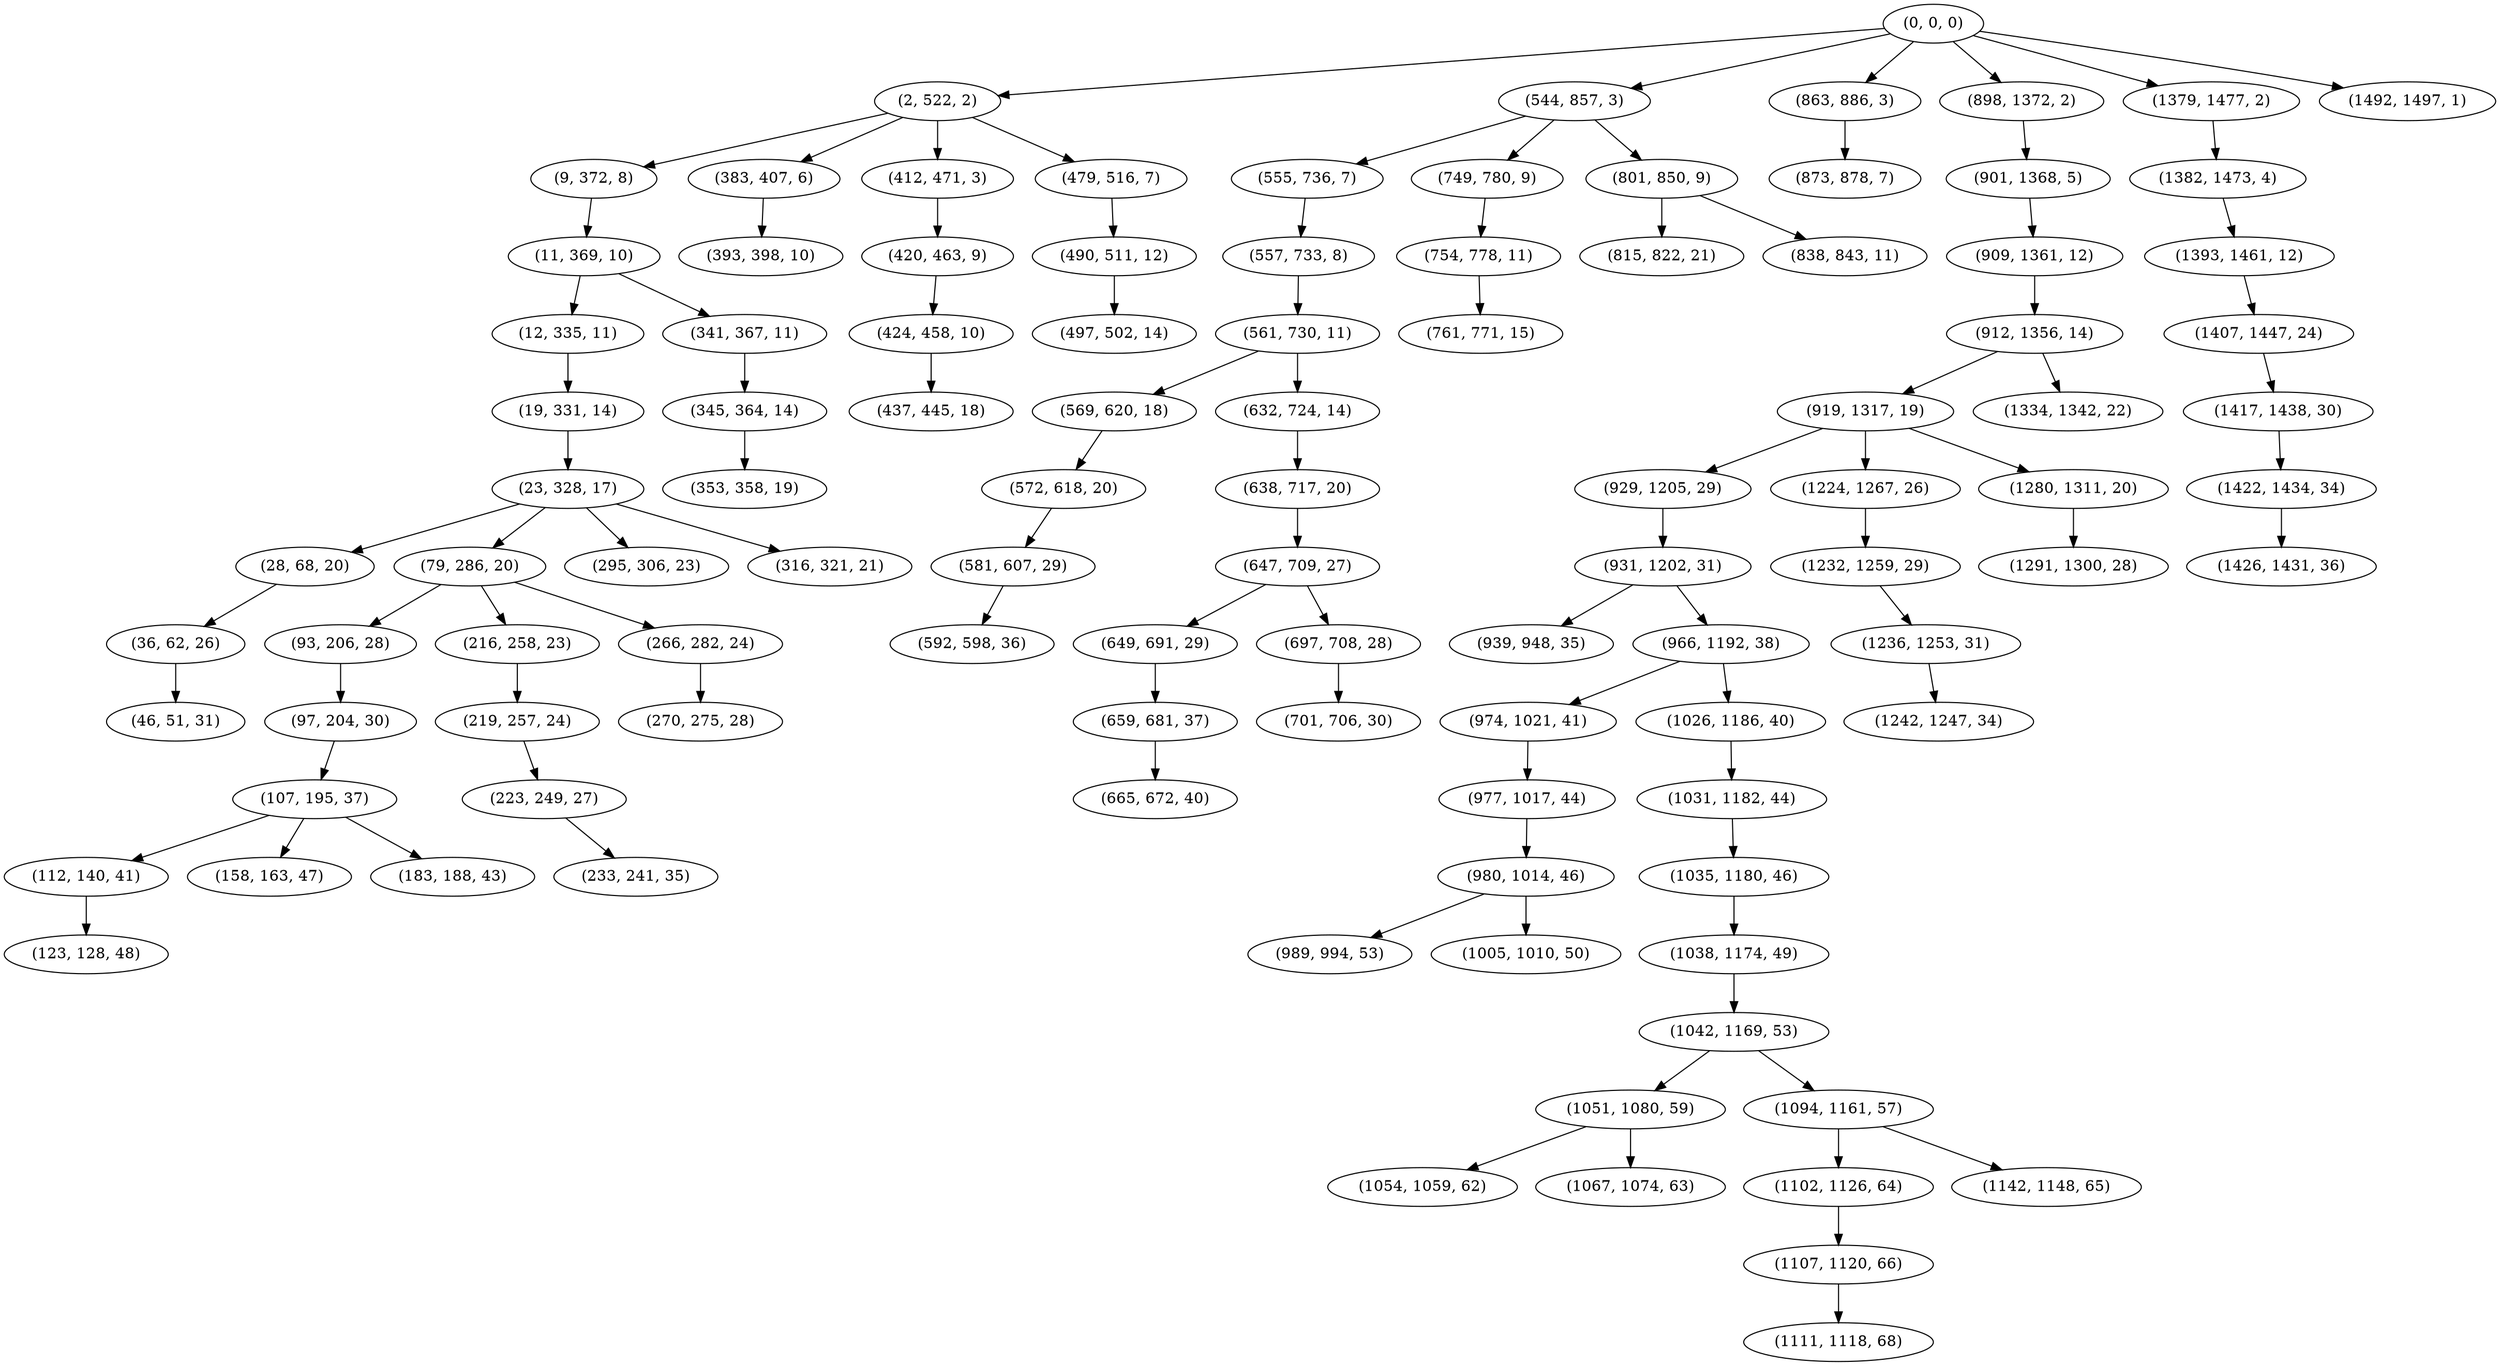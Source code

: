 digraph tree {
    "(0, 0, 0)";
    "(2, 522, 2)";
    "(9, 372, 8)";
    "(11, 369, 10)";
    "(12, 335, 11)";
    "(19, 331, 14)";
    "(23, 328, 17)";
    "(28, 68, 20)";
    "(36, 62, 26)";
    "(46, 51, 31)";
    "(79, 286, 20)";
    "(93, 206, 28)";
    "(97, 204, 30)";
    "(107, 195, 37)";
    "(112, 140, 41)";
    "(123, 128, 48)";
    "(158, 163, 47)";
    "(183, 188, 43)";
    "(216, 258, 23)";
    "(219, 257, 24)";
    "(223, 249, 27)";
    "(233, 241, 35)";
    "(266, 282, 24)";
    "(270, 275, 28)";
    "(295, 306, 23)";
    "(316, 321, 21)";
    "(341, 367, 11)";
    "(345, 364, 14)";
    "(353, 358, 19)";
    "(383, 407, 6)";
    "(393, 398, 10)";
    "(412, 471, 3)";
    "(420, 463, 9)";
    "(424, 458, 10)";
    "(437, 445, 18)";
    "(479, 516, 7)";
    "(490, 511, 12)";
    "(497, 502, 14)";
    "(544, 857, 3)";
    "(555, 736, 7)";
    "(557, 733, 8)";
    "(561, 730, 11)";
    "(569, 620, 18)";
    "(572, 618, 20)";
    "(581, 607, 29)";
    "(592, 598, 36)";
    "(632, 724, 14)";
    "(638, 717, 20)";
    "(647, 709, 27)";
    "(649, 691, 29)";
    "(659, 681, 37)";
    "(665, 672, 40)";
    "(697, 708, 28)";
    "(701, 706, 30)";
    "(749, 780, 9)";
    "(754, 778, 11)";
    "(761, 771, 15)";
    "(801, 850, 9)";
    "(815, 822, 21)";
    "(838, 843, 11)";
    "(863, 886, 3)";
    "(873, 878, 7)";
    "(898, 1372, 2)";
    "(901, 1368, 5)";
    "(909, 1361, 12)";
    "(912, 1356, 14)";
    "(919, 1317, 19)";
    "(929, 1205, 29)";
    "(931, 1202, 31)";
    "(939, 948, 35)";
    "(966, 1192, 38)";
    "(974, 1021, 41)";
    "(977, 1017, 44)";
    "(980, 1014, 46)";
    "(989, 994, 53)";
    "(1005, 1010, 50)";
    "(1026, 1186, 40)";
    "(1031, 1182, 44)";
    "(1035, 1180, 46)";
    "(1038, 1174, 49)";
    "(1042, 1169, 53)";
    "(1051, 1080, 59)";
    "(1054, 1059, 62)";
    "(1067, 1074, 63)";
    "(1094, 1161, 57)";
    "(1102, 1126, 64)";
    "(1107, 1120, 66)";
    "(1111, 1118, 68)";
    "(1142, 1148, 65)";
    "(1224, 1267, 26)";
    "(1232, 1259, 29)";
    "(1236, 1253, 31)";
    "(1242, 1247, 34)";
    "(1280, 1311, 20)";
    "(1291, 1300, 28)";
    "(1334, 1342, 22)";
    "(1379, 1477, 2)";
    "(1382, 1473, 4)";
    "(1393, 1461, 12)";
    "(1407, 1447, 24)";
    "(1417, 1438, 30)";
    "(1422, 1434, 34)";
    "(1426, 1431, 36)";
    "(1492, 1497, 1)";
    "(0, 0, 0)" -> "(2, 522, 2)";
    "(0, 0, 0)" -> "(544, 857, 3)";
    "(0, 0, 0)" -> "(863, 886, 3)";
    "(0, 0, 0)" -> "(898, 1372, 2)";
    "(0, 0, 0)" -> "(1379, 1477, 2)";
    "(0, 0, 0)" -> "(1492, 1497, 1)";
    "(2, 522, 2)" -> "(9, 372, 8)";
    "(2, 522, 2)" -> "(383, 407, 6)";
    "(2, 522, 2)" -> "(412, 471, 3)";
    "(2, 522, 2)" -> "(479, 516, 7)";
    "(9, 372, 8)" -> "(11, 369, 10)";
    "(11, 369, 10)" -> "(12, 335, 11)";
    "(11, 369, 10)" -> "(341, 367, 11)";
    "(12, 335, 11)" -> "(19, 331, 14)";
    "(19, 331, 14)" -> "(23, 328, 17)";
    "(23, 328, 17)" -> "(28, 68, 20)";
    "(23, 328, 17)" -> "(79, 286, 20)";
    "(23, 328, 17)" -> "(295, 306, 23)";
    "(23, 328, 17)" -> "(316, 321, 21)";
    "(28, 68, 20)" -> "(36, 62, 26)";
    "(36, 62, 26)" -> "(46, 51, 31)";
    "(79, 286, 20)" -> "(93, 206, 28)";
    "(79, 286, 20)" -> "(216, 258, 23)";
    "(79, 286, 20)" -> "(266, 282, 24)";
    "(93, 206, 28)" -> "(97, 204, 30)";
    "(97, 204, 30)" -> "(107, 195, 37)";
    "(107, 195, 37)" -> "(112, 140, 41)";
    "(107, 195, 37)" -> "(158, 163, 47)";
    "(107, 195, 37)" -> "(183, 188, 43)";
    "(112, 140, 41)" -> "(123, 128, 48)";
    "(216, 258, 23)" -> "(219, 257, 24)";
    "(219, 257, 24)" -> "(223, 249, 27)";
    "(223, 249, 27)" -> "(233, 241, 35)";
    "(266, 282, 24)" -> "(270, 275, 28)";
    "(341, 367, 11)" -> "(345, 364, 14)";
    "(345, 364, 14)" -> "(353, 358, 19)";
    "(383, 407, 6)" -> "(393, 398, 10)";
    "(412, 471, 3)" -> "(420, 463, 9)";
    "(420, 463, 9)" -> "(424, 458, 10)";
    "(424, 458, 10)" -> "(437, 445, 18)";
    "(479, 516, 7)" -> "(490, 511, 12)";
    "(490, 511, 12)" -> "(497, 502, 14)";
    "(544, 857, 3)" -> "(555, 736, 7)";
    "(544, 857, 3)" -> "(749, 780, 9)";
    "(544, 857, 3)" -> "(801, 850, 9)";
    "(555, 736, 7)" -> "(557, 733, 8)";
    "(557, 733, 8)" -> "(561, 730, 11)";
    "(561, 730, 11)" -> "(569, 620, 18)";
    "(561, 730, 11)" -> "(632, 724, 14)";
    "(569, 620, 18)" -> "(572, 618, 20)";
    "(572, 618, 20)" -> "(581, 607, 29)";
    "(581, 607, 29)" -> "(592, 598, 36)";
    "(632, 724, 14)" -> "(638, 717, 20)";
    "(638, 717, 20)" -> "(647, 709, 27)";
    "(647, 709, 27)" -> "(649, 691, 29)";
    "(647, 709, 27)" -> "(697, 708, 28)";
    "(649, 691, 29)" -> "(659, 681, 37)";
    "(659, 681, 37)" -> "(665, 672, 40)";
    "(697, 708, 28)" -> "(701, 706, 30)";
    "(749, 780, 9)" -> "(754, 778, 11)";
    "(754, 778, 11)" -> "(761, 771, 15)";
    "(801, 850, 9)" -> "(815, 822, 21)";
    "(801, 850, 9)" -> "(838, 843, 11)";
    "(863, 886, 3)" -> "(873, 878, 7)";
    "(898, 1372, 2)" -> "(901, 1368, 5)";
    "(901, 1368, 5)" -> "(909, 1361, 12)";
    "(909, 1361, 12)" -> "(912, 1356, 14)";
    "(912, 1356, 14)" -> "(919, 1317, 19)";
    "(912, 1356, 14)" -> "(1334, 1342, 22)";
    "(919, 1317, 19)" -> "(929, 1205, 29)";
    "(919, 1317, 19)" -> "(1224, 1267, 26)";
    "(919, 1317, 19)" -> "(1280, 1311, 20)";
    "(929, 1205, 29)" -> "(931, 1202, 31)";
    "(931, 1202, 31)" -> "(939, 948, 35)";
    "(931, 1202, 31)" -> "(966, 1192, 38)";
    "(966, 1192, 38)" -> "(974, 1021, 41)";
    "(966, 1192, 38)" -> "(1026, 1186, 40)";
    "(974, 1021, 41)" -> "(977, 1017, 44)";
    "(977, 1017, 44)" -> "(980, 1014, 46)";
    "(980, 1014, 46)" -> "(989, 994, 53)";
    "(980, 1014, 46)" -> "(1005, 1010, 50)";
    "(1026, 1186, 40)" -> "(1031, 1182, 44)";
    "(1031, 1182, 44)" -> "(1035, 1180, 46)";
    "(1035, 1180, 46)" -> "(1038, 1174, 49)";
    "(1038, 1174, 49)" -> "(1042, 1169, 53)";
    "(1042, 1169, 53)" -> "(1051, 1080, 59)";
    "(1042, 1169, 53)" -> "(1094, 1161, 57)";
    "(1051, 1080, 59)" -> "(1054, 1059, 62)";
    "(1051, 1080, 59)" -> "(1067, 1074, 63)";
    "(1094, 1161, 57)" -> "(1102, 1126, 64)";
    "(1094, 1161, 57)" -> "(1142, 1148, 65)";
    "(1102, 1126, 64)" -> "(1107, 1120, 66)";
    "(1107, 1120, 66)" -> "(1111, 1118, 68)";
    "(1224, 1267, 26)" -> "(1232, 1259, 29)";
    "(1232, 1259, 29)" -> "(1236, 1253, 31)";
    "(1236, 1253, 31)" -> "(1242, 1247, 34)";
    "(1280, 1311, 20)" -> "(1291, 1300, 28)";
    "(1379, 1477, 2)" -> "(1382, 1473, 4)";
    "(1382, 1473, 4)" -> "(1393, 1461, 12)";
    "(1393, 1461, 12)" -> "(1407, 1447, 24)";
    "(1407, 1447, 24)" -> "(1417, 1438, 30)";
    "(1417, 1438, 30)" -> "(1422, 1434, 34)";
    "(1422, 1434, 34)" -> "(1426, 1431, 36)";
}
